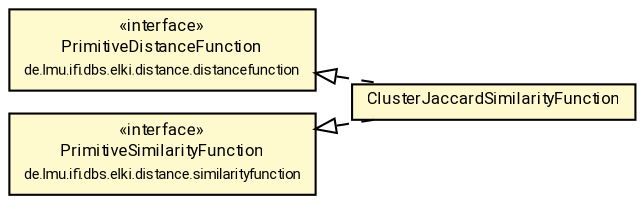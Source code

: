 #!/usr/local/bin/dot
#
# Class diagram 
# Generated by UMLGraph version R5_7_2-60-g0e99a6 (http://www.spinellis.gr/umlgraph/)
#

digraph G {
	graph [fontnames="svg"]
	edge [fontname="Roboto",fontsize=7,labelfontname="Roboto",labelfontsize=7,color="black"];
	node [fontname="Roboto",fontcolor="black",fontsize=8,shape=plaintext,margin=0,width=0,height=0];
	nodesep=0.15;
	ranksep=0.25;
	rankdir=LR;
	// de.lmu.ifi.dbs.elki.distance.similarityfunction.cluster.ClusterJaccardSimilarityFunction
	c2586454 [label=<<table title="de.lmu.ifi.dbs.elki.distance.similarityfunction.cluster.ClusterJaccardSimilarityFunction" border="0" cellborder="1" cellspacing="0" cellpadding="2" bgcolor="lemonChiffon" href="ClusterJaccardSimilarityFunction.html" target="_parent">
		<tr><td><table border="0" cellspacing="0" cellpadding="1">
		<tr><td align="center" balign="center"> <font face="Roboto">ClusterJaccardSimilarityFunction</font> </td></tr>
		</table></td></tr>
		</table>>, URL="ClusterJaccardSimilarityFunction.html"];
	// de.lmu.ifi.dbs.elki.distance.distancefunction.PrimitiveDistanceFunction<O>
	c2587034 [label=<<table title="de.lmu.ifi.dbs.elki.distance.distancefunction.PrimitiveDistanceFunction" border="0" cellborder="1" cellspacing="0" cellpadding="2" bgcolor="LemonChiffon" href="../../distancefunction/PrimitiveDistanceFunction.html" target="_parent">
		<tr><td><table border="0" cellspacing="0" cellpadding="1">
		<tr><td align="center" balign="center"> &#171;interface&#187; </td></tr>
		<tr><td align="center" balign="center"> <font face="Roboto">PrimitiveDistanceFunction</font> </td></tr>
		<tr><td align="center" balign="center"> <font face="Roboto" point-size="7.0">de.lmu.ifi.dbs.elki.distance.distancefunction</font> </td></tr>
		</table></td></tr>
		</table>>, URL="../../distancefunction/PrimitiveDistanceFunction.html"];
	// de.lmu.ifi.dbs.elki.distance.similarityfunction.PrimitiveSimilarityFunction<O>
	c2587041 [label=<<table title="de.lmu.ifi.dbs.elki.distance.similarityfunction.PrimitiveSimilarityFunction" border="0" cellborder="1" cellspacing="0" cellpadding="2" bgcolor="LemonChiffon" href="../PrimitiveSimilarityFunction.html" target="_parent">
		<tr><td><table border="0" cellspacing="0" cellpadding="1">
		<tr><td align="center" balign="center"> &#171;interface&#187; </td></tr>
		<tr><td align="center" balign="center"> <font face="Roboto">PrimitiveSimilarityFunction</font> </td></tr>
		<tr><td align="center" balign="center"> <font face="Roboto" point-size="7.0">de.lmu.ifi.dbs.elki.distance.similarityfunction</font> </td></tr>
		</table></td></tr>
		</table>>, URL="../PrimitiveSimilarityFunction.html"];
	// de.lmu.ifi.dbs.elki.distance.similarityfunction.cluster.ClusterJaccardSimilarityFunction implements de.lmu.ifi.dbs.elki.distance.distancefunction.PrimitiveDistanceFunction<O>
	c2587034 -> c2586454 [arrowtail=empty,style=dashed,dir=back,weight=9];
	// de.lmu.ifi.dbs.elki.distance.similarityfunction.cluster.ClusterJaccardSimilarityFunction implements de.lmu.ifi.dbs.elki.distance.similarityfunction.PrimitiveSimilarityFunction<O>
	c2587041 -> c2586454 [arrowtail=empty,style=dashed,dir=back,weight=9];
}

